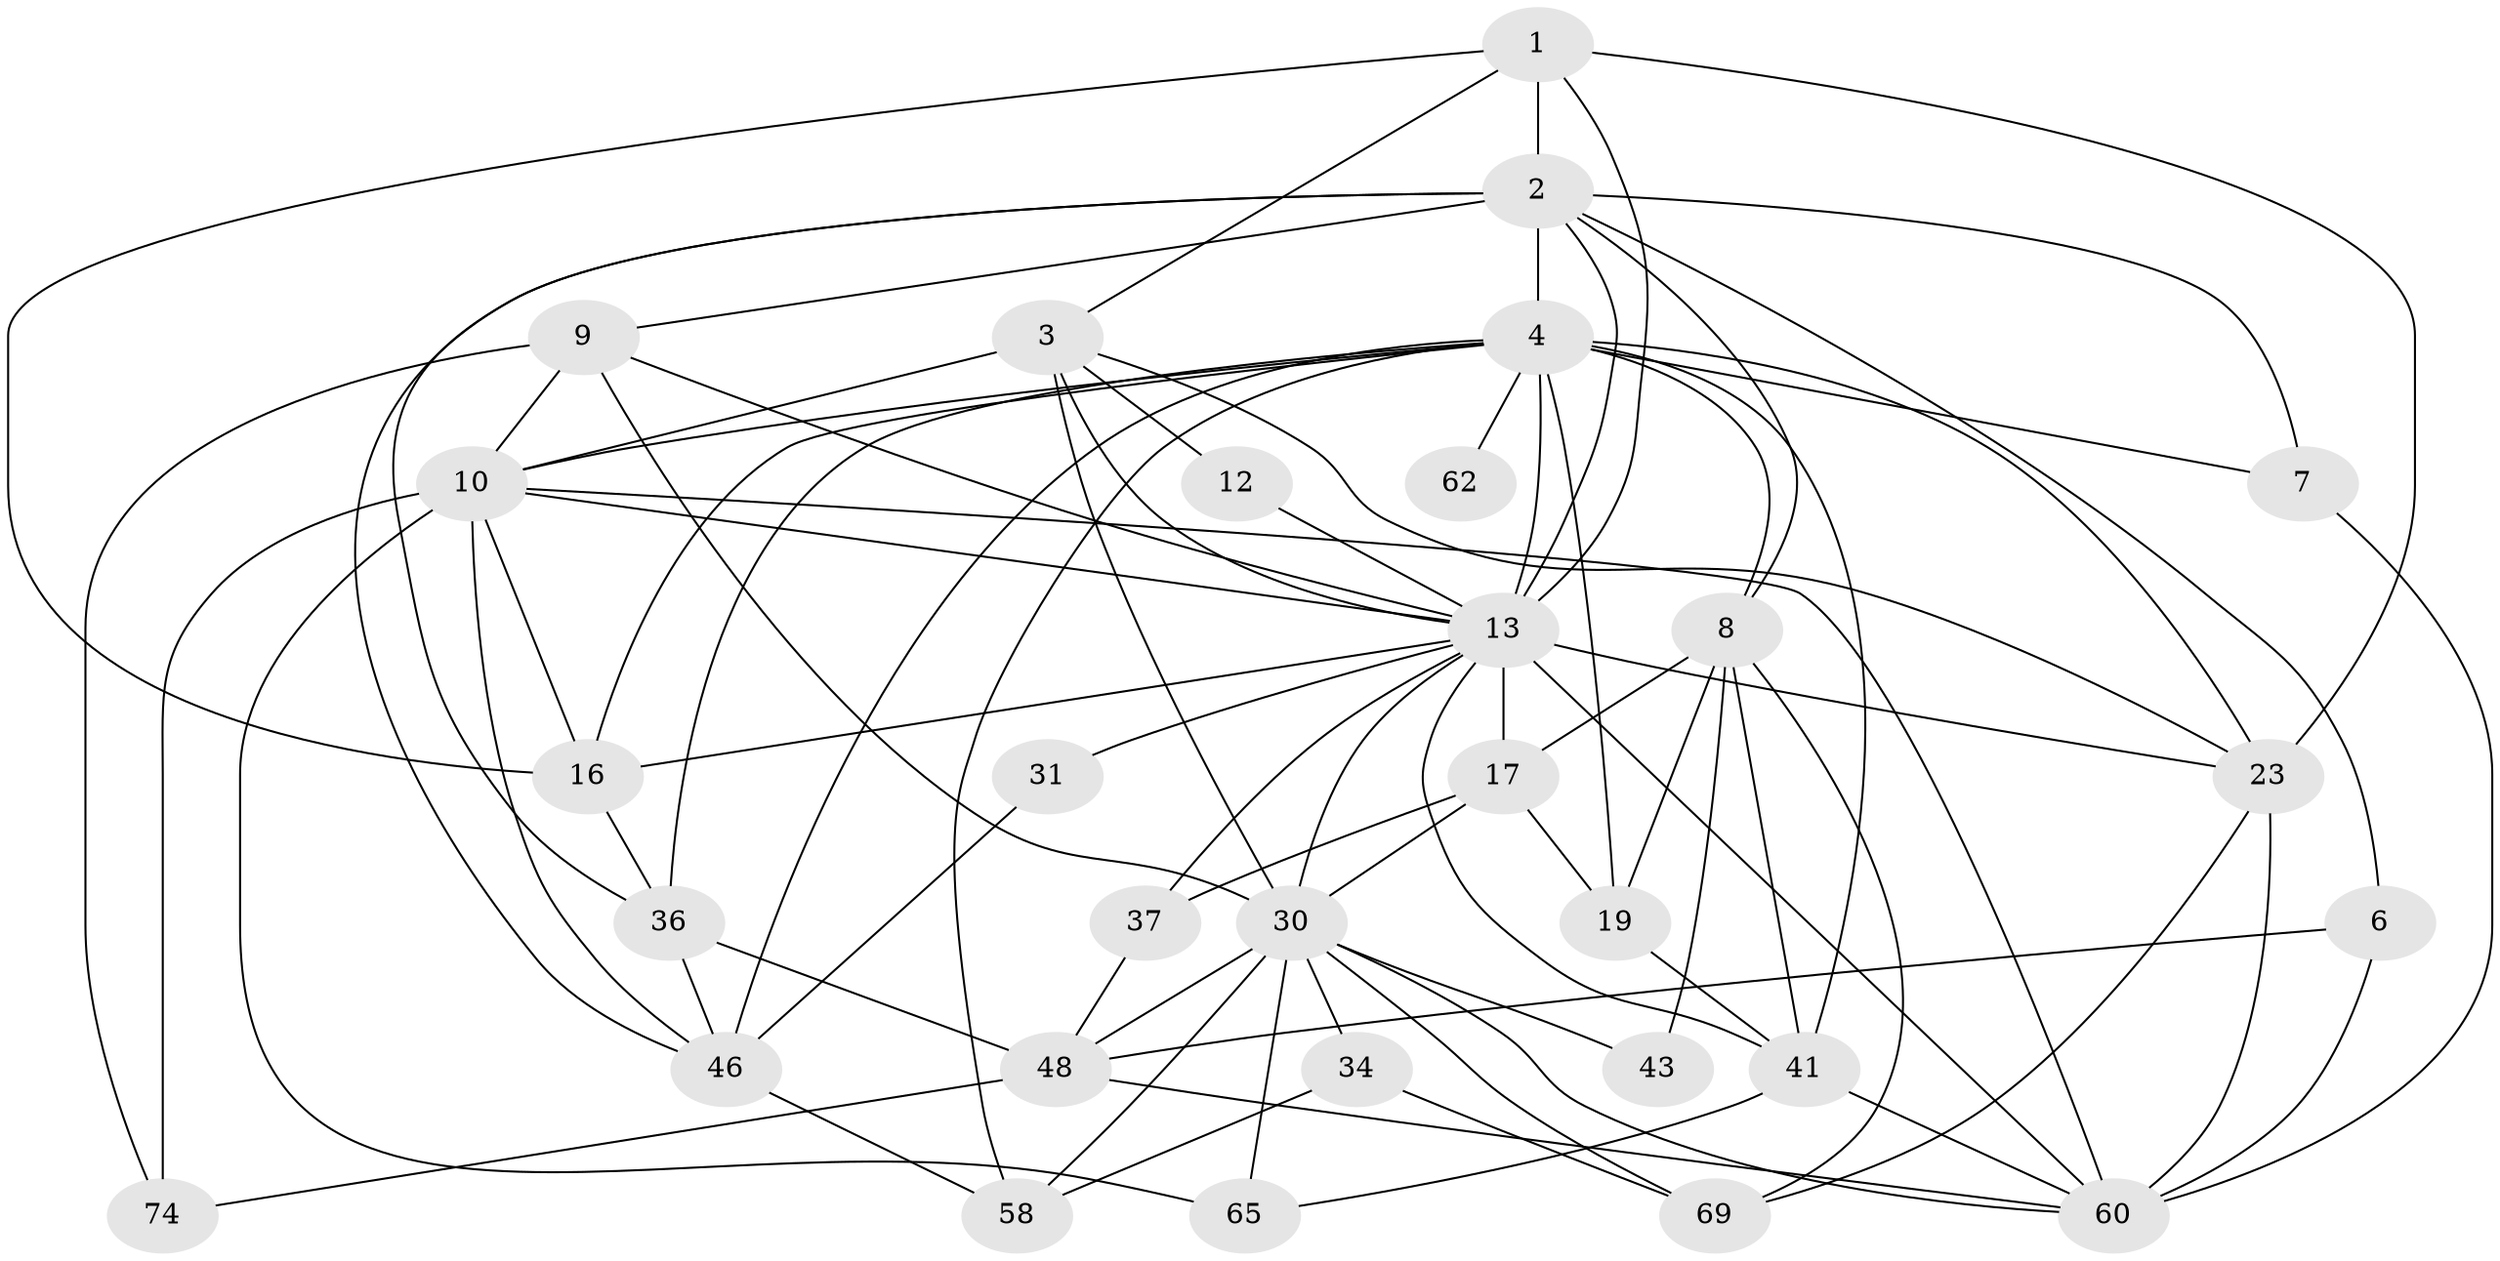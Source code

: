 // original degree distribution, {3: 0.30666666666666664, 5: 0.18666666666666668, 2: 0.12, 6: 0.10666666666666667, 4: 0.24, 8: 0.02666666666666667, 7: 0.013333333333333334}
// Generated by graph-tools (version 1.1) at 2025/18/03/04/25 18:18:49]
// undirected, 30 vertices, 82 edges
graph export_dot {
graph [start="1"]
  node [color=gray90,style=filled];
  1 [super="+21"];
  2 [super="+53+32+20+39"];
  3 [super="+52+5"];
  4 [super="+38+27+66"];
  6;
  7 [super="+42"];
  8 [super="+11+15"];
  9 [super="+18"];
  10 [super="+67+14+29"];
  12;
  13 [super="+25+71+22+28"];
  16 [super="+61+73"];
  17;
  19 [super="+54"];
  23 [super="+26"];
  30 [super="+35+44"];
  31;
  34 [super="+45"];
  36 [super="+55"];
  37;
  41 [super="+64"];
  43;
  46 [super="+70"];
  48 [super="+50"];
  58 [super="+72"];
  60 [super="+68"];
  62;
  65;
  69;
  74;
  1 -- 16;
  1 -- 2 [weight=2];
  1 -- 13;
  1 -- 3;
  1 -- 23;
  2 -- 46;
  2 -- 4 [weight=2];
  2 -- 6;
  2 -- 8;
  2 -- 7;
  2 -- 36;
  2 -- 9 [weight=2];
  2 -- 13 [weight=2];
  3 -- 23 [weight=2];
  3 -- 10 [weight=3];
  3 -- 12;
  3 -- 30;
  3 -- 13;
  4 -- 62 [weight=2];
  4 -- 19;
  4 -- 8;
  4 -- 36 [weight=2];
  4 -- 7 [weight=2];
  4 -- 10;
  4 -- 13 [weight=4];
  4 -- 46;
  4 -- 41;
  4 -- 16;
  4 -- 58;
  4 -- 23;
  6 -- 48;
  6 -- 60;
  7 -- 60;
  8 -- 41;
  8 -- 69;
  8 -- 17;
  8 -- 43;
  8 -- 19;
  9 -- 74;
  9 -- 10;
  9 -- 30 [weight=2];
  9 -- 13;
  10 -- 16 [weight=2];
  10 -- 74;
  10 -- 60;
  10 -- 65;
  10 -- 46;
  10 -- 13;
  12 -- 13;
  13 -- 16;
  13 -- 37;
  13 -- 41;
  13 -- 17;
  13 -- 23 [weight=2];
  13 -- 60;
  13 -- 30;
  13 -- 31;
  16 -- 36;
  17 -- 37;
  17 -- 19;
  17 -- 30;
  19 -- 41;
  23 -- 69;
  23 -- 60;
  30 -- 60 [weight=2];
  30 -- 48;
  30 -- 58;
  30 -- 65;
  30 -- 43 [weight=2];
  30 -- 69;
  30 -- 34;
  31 -- 46;
  34 -- 69;
  34 -- 58;
  36 -- 46;
  36 -- 48;
  37 -- 48;
  41 -- 65;
  41 -- 60;
  46 -- 58;
  48 -- 74;
  48 -- 60;
}
